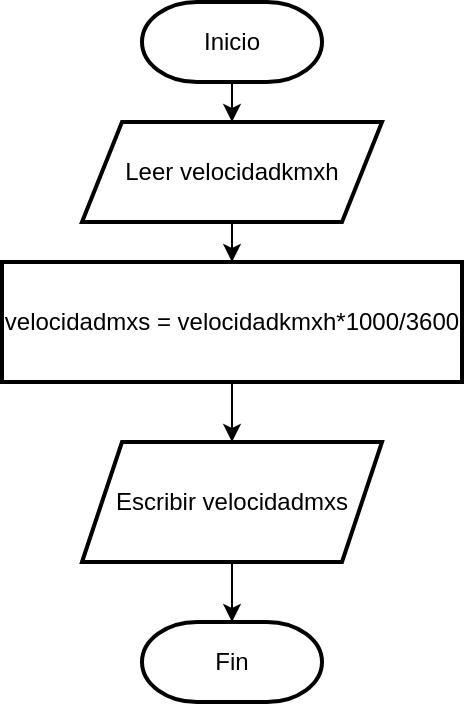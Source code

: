 <mxfile version="15.8.2" type="github" pages="5">
  <diagram id="2l2DRXjW6z1adrlbyeLH" name="Page-1">
    <mxGraphModel dx="1038" dy="579" grid="1" gridSize="10" guides="1" tooltips="1" connect="1" arrows="1" fold="1" page="1" pageScale="1" pageWidth="827" pageHeight="1169" math="0" shadow="0">
      <root>
        <mxCell id="0" />
        <mxCell id="1" parent="0" />
        <mxCell id="LzhUkaEx9x8shCr1l-lN-4" value="" style="edgeStyle=orthogonalEdgeStyle;rounded=0;orthogonalLoop=1;jettySize=auto;html=1;" edge="1" parent="1" source="LzhUkaEx9x8shCr1l-lN-2" target="LzhUkaEx9x8shCr1l-lN-3">
          <mxGeometry relative="1" as="geometry" />
        </mxCell>
        <mxCell id="LzhUkaEx9x8shCr1l-lN-2" value="Inicio" style="strokeWidth=2;html=1;shape=mxgraph.flowchart.terminator;whiteSpace=wrap;" vertex="1" parent="1">
          <mxGeometry x="350" y="20" width="90" height="40" as="geometry" />
        </mxCell>
        <mxCell id="LzhUkaEx9x8shCr1l-lN-6" value="" style="edgeStyle=orthogonalEdgeStyle;rounded=0;orthogonalLoop=1;jettySize=auto;html=1;" edge="1" parent="1" source="LzhUkaEx9x8shCr1l-lN-3" target="LzhUkaEx9x8shCr1l-lN-5">
          <mxGeometry relative="1" as="geometry" />
        </mxCell>
        <mxCell id="LzhUkaEx9x8shCr1l-lN-3" value="Leer velocidadkmxh" style="shape=parallelogram;perimeter=parallelogramPerimeter;whiteSpace=wrap;html=1;fixedSize=1;strokeWidth=2;" vertex="1" parent="1">
          <mxGeometry x="320" y="80" width="150" height="50" as="geometry" />
        </mxCell>
        <mxCell id="LzhUkaEx9x8shCr1l-lN-8" value="" style="edgeStyle=orthogonalEdgeStyle;rounded=0;orthogonalLoop=1;jettySize=auto;html=1;" edge="1" parent="1" source="LzhUkaEx9x8shCr1l-lN-5" target="LzhUkaEx9x8shCr1l-lN-7">
          <mxGeometry relative="1" as="geometry" />
        </mxCell>
        <mxCell id="LzhUkaEx9x8shCr1l-lN-5" value="velocidadmxs = velocidadkmxh*1000/3600" style="whiteSpace=wrap;html=1;strokeWidth=2;" vertex="1" parent="1">
          <mxGeometry x="280" y="150" width="230" height="60" as="geometry" />
        </mxCell>
        <mxCell id="LzhUkaEx9x8shCr1l-lN-10" value="" style="edgeStyle=orthogonalEdgeStyle;rounded=0;orthogonalLoop=1;jettySize=auto;html=1;" edge="1" parent="1" source="LzhUkaEx9x8shCr1l-lN-7" target="LzhUkaEx9x8shCr1l-lN-9">
          <mxGeometry relative="1" as="geometry" />
        </mxCell>
        <mxCell id="LzhUkaEx9x8shCr1l-lN-7" value="Escribir velocidadmxs" style="shape=parallelogram;perimeter=parallelogramPerimeter;whiteSpace=wrap;html=1;fixedSize=1;strokeWidth=2;" vertex="1" parent="1">
          <mxGeometry x="320" y="240" width="150" height="60" as="geometry" />
        </mxCell>
        <mxCell id="LzhUkaEx9x8shCr1l-lN-9" value="Fin" style="strokeWidth=2;html=1;shape=mxgraph.flowchart.terminator;whiteSpace=wrap;" vertex="1" parent="1">
          <mxGeometry x="350" y="330" width="90" height="40" as="geometry" />
        </mxCell>
      </root>
    </mxGraphModel>
  </diagram>
  <diagram id="A0d97h-6OkFQhQmr58Yc" name="Page-2">
    <mxGraphModel dx="1038" dy="579" grid="1" gridSize="10" guides="1" tooltips="1" connect="1" arrows="1" fold="1" page="1" pageScale="1" pageWidth="827" pageHeight="1169" math="0" shadow="0">
      <root>
        <mxCell id="oYYXDGtJaVtimRh6ckqY-0" />
        <mxCell id="oYYXDGtJaVtimRh6ckqY-1" parent="oYYXDGtJaVtimRh6ckqY-0" />
        <mxCell id="V16TeuZDc3ysSvWhT_rx-0" value="" style="edgeStyle=orthogonalEdgeStyle;rounded=0;orthogonalLoop=1;jettySize=auto;html=1;" edge="1" parent="oYYXDGtJaVtimRh6ckqY-1" source="V16TeuZDc3ysSvWhT_rx-1" target="V16TeuZDc3ysSvWhT_rx-3">
          <mxGeometry relative="1" as="geometry" />
        </mxCell>
        <mxCell id="V16TeuZDc3ysSvWhT_rx-1" value="Inicio" style="strokeWidth=2;html=1;shape=mxgraph.flowchart.terminator;whiteSpace=wrap;" vertex="1" parent="oYYXDGtJaVtimRh6ckqY-1">
          <mxGeometry x="350" y="20" width="90" height="40" as="geometry" />
        </mxCell>
        <mxCell id="V16TeuZDc3ysSvWhT_rx-2" value="" style="edgeStyle=orthogonalEdgeStyle;rounded=0;orthogonalLoop=1;jettySize=auto;html=1;" edge="1" parent="oYYXDGtJaVtimRh6ckqY-1" source="V16TeuZDc3ysSvWhT_rx-3">
          <mxGeometry relative="1" as="geometry">
            <mxPoint x="395" y="150" as="targetPoint" />
          </mxGeometry>
        </mxCell>
        <mxCell id="V16TeuZDc3ysSvWhT_rx-3" value="Leer preciotraje" style="shape=parallelogram;perimeter=parallelogramPerimeter;whiteSpace=wrap;html=1;fixedSize=1;strokeWidth=2;" vertex="1" parent="oYYXDGtJaVtimRh6ckqY-1">
          <mxGeometry x="335" y="80" width="120" height="50" as="geometry" />
        </mxCell>
        <mxCell id="V16TeuZDc3ysSvWhT_rx-8" value="Fin" style="strokeWidth=2;html=1;shape=mxgraph.flowchart.terminator;whiteSpace=wrap;" vertex="1" parent="oYYXDGtJaVtimRh6ckqY-1">
          <mxGeometry x="350" y="500" width="90" height="40" as="geometry" />
        </mxCell>
        <mxCell id="V16TeuZDc3ysSvWhT_rx-10" style="edgeStyle=orthogonalEdgeStyle;rounded=0;orthogonalLoop=1;jettySize=auto;html=1;entryX=0.5;entryY=0;entryDx=0;entryDy=0;" edge="1" parent="oYYXDGtJaVtimRh6ckqY-1" source="V16TeuZDc3ysSvWhT_rx-9" target="V16TeuZDc3ysSvWhT_rx-15">
          <mxGeometry relative="1" as="geometry">
            <mxPoint x="680" y="120" as="targetPoint" />
          </mxGeometry>
        </mxCell>
        <mxCell id="Z9FrGyjEuQckJ5TwMc_W-4" style="edgeStyle=orthogonalEdgeStyle;rounded=0;orthogonalLoop=1;jettySize=auto;html=1;entryX=0.5;entryY=0;entryDx=0;entryDy=0;" edge="1" parent="oYYXDGtJaVtimRh6ckqY-1" source="V16TeuZDc3ysSvWhT_rx-9" target="Z9FrGyjEuQckJ5TwMc_W-2">
          <mxGeometry relative="1" as="geometry">
            <mxPoint x="180" y="190" as="targetPoint" />
          </mxGeometry>
        </mxCell>
        <mxCell id="V16TeuZDc3ysSvWhT_rx-9" value="preciotraje &amp;gt; 400" style="strokeWidth=2;html=1;shape=mxgraph.flowchart.decision;whiteSpace=wrap;" vertex="1" parent="oYYXDGtJaVtimRh6ckqY-1">
          <mxGeometry x="295" y="150" width="200" height="80" as="geometry" />
        </mxCell>
        <mxCell id="V16TeuZDc3ysSvWhT_rx-11" value="Verdadero" style="text;html=1;strokeColor=none;fillColor=none;align=center;verticalAlign=middle;whiteSpace=wrap;rounded=0;" vertex="1" parent="oYYXDGtJaVtimRh6ckqY-1">
          <mxGeometry x="550" y="169" width="60" height="30" as="geometry" />
        </mxCell>
        <mxCell id="V16TeuZDc3ysSvWhT_rx-13" value="Falso" style="text;html=1;strokeColor=none;fillColor=none;align=center;verticalAlign=middle;whiteSpace=wrap;rounded=0;" vertex="1" parent="oYYXDGtJaVtimRh6ckqY-1">
          <mxGeometry x="172" y="168" width="60" height="30" as="geometry" />
        </mxCell>
        <mxCell id="V16TeuZDc3ysSvWhT_rx-17" value="" style="edgeStyle=orthogonalEdgeStyle;rounded=0;orthogonalLoop=1;jettySize=auto;html=1;" edge="1" parent="oYYXDGtJaVtimRh6ckqY-1" source="V16TeuZDc3ysSvWhT_rx-15" target="V16TeuZDc3ysSvWhT_rx-16">
          <mxGeometry relative="1" as="geometry" />
        </mxCell>
        <mxCell id="V16TeuZDc3ysSvWhT_rx-15" value="descuento=preciotraje*0.10" style="rounded=0;whiteSpace=wrap;html=1;" vertex="1" parent="oYYXDGtJaVtimRh6ckqY-1">
          <mxGeometry x="580" y="220" width="180" height="30" as="geometry" />
        </mxCell>
        <mxCell id="JonY9aPpWVf55O8WzKBe-4" style="edgeStyle=orthogonalEdgeStyle;rounded=0;orthogonalLoop=1;jettySize=auto;html=1;" edge="1" parent="oYYXDGtJaVtimRh6ckqY-1" source="V16TeuZDc3ysSvWhT_rx-16" target="JonY9aPpWVf55O8WzKBe-3">
          <mxGeometry relative="1" as="geometry" />
        </mxCell>
        <mxCell id="V16TeuZDc3ysSvWhT_rx-16" value="totalapagar=preciotraje-descuento" style="rounded=0;whiteSpace=wrap;html=1;" vertex="1" parent="oYYXDGtJaVtimRh6ckqY-1">
          <mxGeometry x="570" y="280" width="200" height="30" as="geometry" />
        </mxCell>
        <mxCell id="cRmN8E2hCPI63njFeAf7-0" style="edgeStyle=orthogonalEdgeStyle;rounded=0;orthogonalLoop=1;jettySize=auto;html=1;entryX=0.5;entryY=0;entryDx=0;entryDy=0;entryPerimeter=0;" edge="1" parent="oYYXDGtJaVtimRh6ckqY-1" source="V16TeuZDc3ysSvWhT_rx-18" target="V16TeuZDc3ysSvWhT_rx-8">
          <mxGeometry relative="1" as="geometry" />
        </mxCell>
        <mxCell id="V16TeuZDc3ysSvWhT_rx-18" value="Escribir totalapagar" style="shape=parallelogram;perimeter=parallelogramPerimeter;whiteSpace=wrap;html=1;fixedSize=1;strokeWidth=2;" vertex="1" parent="oYYXDGtJaVtimRh6ckqY-1">
          <mxGeometry x="325" y="420" width="140" height="50" as="geometry" />
        </mxCell>
        <mxCell id="Z9FrGyjEuQckJ5TwMc_W-1" value="" style="edgeStyle=orthogonalEdgeStyle;rounded=0;orthogonalLoop=1;jettySize=auto;html=1;" edge="1" parent="oYYXDGtJaVtimRh6ckqY-1" source="Z9FrGyjEuQckJ5TwMc_W-2" target="Z9FrGyjEuQckJ5TwMc_W-3">
          <mxGeometry relative="1" as="geometry" />
        </mxCell>
        <mxCell id="Z9FrGyjEuQckJ5TwMc_W-2" value="descuento=preciotraje*0.04" style="rounded=0;whiteSpace=wrap;html=1;" vertex="1" parent="oYYXDGtJaVtimRh6ckqY-1">
          <mxGeometry x="50" y="215.5" width="180" height="30" as="geometry" />
        </mxCell>
        <mxCell id="JonY9aPpWVf55O8WzKBe-1" style="edgeStyle=orthogonalEdgeStyle;rounded=0;orthogonalLoop=1;jettySize=auto;html=1;entryX=0.5;entryY=0;entryDx=0;entryDy=0;" edge="1" parent="oYYXDGtJaVtimRh6ckqY-1" source="Z9FrGyjEuQckJ5TwMc_W-3" target="JonY9aPpWVf55O8WzKBe-0">
          <mxGeometry relative="1" as="geometry" />
        </mxCell>
        <mxCell id="Z9FrGyjEuQckJ5TwMc_W-3" value="totalapagar=preciotraje-descuento" style="rounded=0;whiteSpace=wrap;html=1;" vertex="1" parent="oYYXDGtJaVtimRh6ckqY-1">
          <mxGeometry x="40" y="275.5" width="200" height="30" as="geometry" />
        </mxCell>
        <mxCell id="Z9FrGyjEuQckJ5TwMc_W-11" style="edgeStyle=orthogonalEdgeStyle;rounded=0;orthogonalLoop=1;jettySize=auto;html=1;entryX=0.5;entryY=0;entryDx=0;entryDy=0;" edge="1" parent="oYYXDGtJaVtimRh6ckqY-1" source="Z9FrGyjEuQckJ5TwMc_W-8" target="V16TeuZDc3ysSvWhT_rx-18">
          <mxGeometry relative="1" as="geometry" />
        </mxCell>
        <mxCell id="Z9FrGyjEuQckJ5TwMc_W-8" value="" style="ellipse;whiteSpace=wrap;html=1;aspect=fixed;" vertex="1" parent="oYYXDGtJaVtimRh6ckqY-1">
          <mxGeometry x="370" y="340" width="50" height="50" as="geometry" />
        </mxCell>
        <mxCell id="JonY9aPpWVf55O8WzKBe-2" style="edgeStyle=orthogonalEdgeStyle;rounded=0;orthogonalLoop=1;jettySize=auto;html=1;entryX=0;entryY=0.5;entryDx=0;entryDy=0;" edge="1" parent="oYYXDGtJaVtimRh6ckqY-1" source="JonY9aPpWVf55O8WzKBe-0" target="Z9FrGyjEuQckJ5TwMc_W-8">
          <mxGeometry relative="1" as="geometry" />
        </mxCell>
        <mxCell id="JonY9aPpWVf55O8WzKBe-0" value="Escribir &quot;Descuento 4%&quot;" style="shape=parallelogram;perimeter=parallelogramPerimeter;whiteSpace=wrap;html=1;fixedSize=1;strokeWidth=2;" vertex="1" parent="oYYXDGtJaVtimRh6ckqY-1">
          <mxGeometry x="50" y="340" width="180" height="50" as="geometry" />
        </mxCell>
        <mxCell id="JonY9aPpWVf55O8WzKBe-5" style="edgeStyle=orthogonalEdgeStyle;rounded=0;orthogonalLoop=1;jettySize=auto;html=1;entryX=1;entryY=0.5;entryDx=0;entryDy=0;" edge="1" parent="oYYXDGtJaVtimRh6ckqY-1" source="JonY9aPpWVf55O8WzKBe-3" target="Z9FrGyjEuQckJ5TwMc_W-8">
          <mxGeometry relative="1" as="geometry" />
        </mxCell>
        <mxCell id="JonY9aPpWVf55O8WzKBe-3" value="Escribir &quot;Descuento 10%&quot;" style="shape=parallelogram;perimeter=parallelogramPerimeter;whiteSpace=wrap;html=1;fixedSize=1;strokeWidth=2;" vertex="1" parent="oYYXDGtJaVtimRh6ckqY-1">
          <mxGeometry x="580" y="340" width="180" height="50" as="geometry" />
        </mxCell>
      </root>
    </mxGraphModel>
  </diagram>
  <diagram id="yL5gDAtUFv61h7dA0tZt" name="Page-3">
    <mxGraphModel dx="1038" dy="579" grid="1" gridSize="10" guides="1" tooltips="1" connect="1" arrows="1" fold="1" page="1" pageScale="1" pageWidth="827" pageHeight="1169" math="0" shadow="0">
      <root>
        <mxCell id="1rTXIU9BOq4l5JPXkXNG-0" />
        <mxCell id="1rTXIU9BOq4l5JPXkXNG-1" parent="1rTXIU9BOq4l5JPXkXNG-0" />
        <mxCell id="UyXR-IP-L9LmReY1_ctN-0" value="" style="edgeStyle=orthogonalEdgeStyle;rounded=0;orthogonalLoop=1;jettySize=auto;html=1;" edge="1" parent="1rTXIU9BOq4l5JPXkXNG-1" source="UyXR-IP-L9LmReY1_ctN-1" target="UyXR-IP-L9LmReY1_ctN-3">
          <mxGeometry relative="1" as="geometry" />
        </mxCell>
        <mxCell id="UyXR-IP-L9LmReY1_ctN-1" value="Inicio" style="strokeWidth=2;html=1;shape=mxgraph.flowchart.terminator;whiteSpace=wrap;" vertex="1" parent="1rTXIU9BOq4l5JPXkXNG-1">
          <mxGeometry x="350" y="20" width="90" height="40" as="geometry" />
        </mxCell>
        <mxCell id="UyXR-IP-L9LmReY1_ctN-2" value="" style="edgeStyle=orthogonalEdgeStyle;rounded=0;orthogonalLoop=1;jettySize=auto;html=1;" edge="1" parent="1rTXIU9BOq4l5JPXkXNG-1" source="UyXR-IP-L9LmReY1_ctN-3" target="UyXR-IP-L9LmReY1_ctN-5">
          <mxGeometry relative="1" as="geometry">
            <mxPoint x="395" y="130" as="targetPoint" />
          </mxGeometry>
        </mxCell>
        <mxCell id="UyXR-IP-L9LmReY1_ctN-3" value="Leer numerodepersonas" style="shape=parallelogram;perimeter=parallelogramPerimeter;whiteSpace=wrap;html=1;fixedSize=1;strokeWidth=2;" vertex="1" parent="1rTXIU9BOq4l5JPXkXNG-1">
          <mxGeometry x="300" y="80" width="190" height="30" as="geometry" />
        </mxCell>
        <mxCell id="UyXR-IP-L9LmReY1_ctN-17" style="edgeStyle=orthogonalEdgeStyle;rounded=0;orthogonalLoop=1;jettySize=auto;html=1;" edge="1" parent="1rTXIU9BOq4l5JPXkXNG-1" source="UyXR-IP-L9LmReY1_ctN-4">
          <mxGeometry relative="1" as="geometry">
            <mxPoint x="395" y="180" as="targetPoint" />
            <Array as="points">
              <mxPoint x="660" y="400" />
              <mxPoint x="660" y="180" />
            </Array>
          </mxGeometry>
        </mxCell>
        <mxCell id="kKcdQ9PUWHSbLdnjvfvd-3" style="edgeStyle=orthogonalEdgeStyle;rounded=0;orthogonalLoop=1;jettySize=auto;html=1;" edge="1" parent="1rTXIU9BOq4l5JPXkXNG-1" source="UyXR-IP-L9LmReY1_ctN-4" target="kKcdQ9PUWHSbLdnjvfvd-2">
          <mxGeometry relative="1" as="geometry">
            <mxPoint x="640" y="410" as="targetPoint" />
            <Array as="points">
              <mxPoint x="140" y="400" />
            </Array>
          </mxGeometry>
        </mxCell>
        <mxCell id="UyXR-IP-L9LmReY1_ctN-4" value="contador &amp;lt;= numerodepersonas" style="strokeWidth=2;html=1;shape=mxgraph.flowchart.decision;whiteSpace=wrap;" vertex="1" parent="1rTXIU9BOq4l5JPXkXNG-1">
          <mxGeometry x="290" y="360" width="210" height="80" as="geometry" />
        </mxCell>
        <mxCell id="UyXR-IP-L9LmReY1_ctN-14" style="edgeStyle=orthogonalEdgeStyle;rounded=0;orthogonalLoop=1;jettySize=auto;html=1;entryX=0.5;entryY=0;entryDx=0;entryDy=0;" edge="1" parent="1rTXIU9BOq4l5JPXkXNG-1" source="UyXR-IP-L9LmReY1_ctN-5" target="UyXR-IP-L9LmReY1_ctN-11">
          <mxGeometry relative="1" as="geometry" />
        </mxCell>
        <mxCell id="UyXR-IP-L9LmReY1_ctN-5" value="contador = 0&lt;br&gt;sumadeedades=0" style="rounded=0;whiteSpace=wrap;html=1;" vertex="1" parent="1rTXIU9BOq4l5JPXkXNG-1">
          <mxGeometry x="335" y="130" width="120" height="40" as="geometry" />
        </mxCell>
        <mxCell id="UyXR-IP-L9LmReY1_ctN-15" style="edgeStyle=orthogonalEdgeStyle;rounded=0;orthogonalLoop=1;jettySize=auto;html=1;entryX=0.5;entryY=0;entryDx=0;entryDy=0;" edge="1" parent="1rTXIU9BOq4l5JPXkXNG-1" source="UyXR-IP-L9LmReY1_ctN-11" target="UyXR-IP-L9LmReY1_ctN-12">
          <mxGeometry relative="1" as="geometry" />
        </mxCell>
        <mxCell id="UyXR-IP-L9LmReY1_ctN-11" value="Leer edad" style="shape=parallelogram;perimeter=parallelogramPerimeter;whiteSpace=wrap;html=1;fixedSize=1;strokeWidth=2;" vertex="1" parent="1rTXIU9BOq4l5JPXkXNG-1">
          <mxGeometry x="300" y="200" width="190" height="30" as="geometry" />
        </mxCell>
        <mxCell id="E8uWIyJsDrHNFPm0T8ew-1" style="edgeStyle=orthogonalEdgeStyle;rounded=0;orthogonalLoop=1;jettySize=auto;html=1;" edge="1" parent="1rTXIU9BOq4l5JPXkXNG-1" source="UyXR-IP-L9LmReY1_ctN-12" target="E8uWIyJsDrHNFPm0T8ew-0">
          <mxGeometry relative="1" as="geometry" />
        </mxCell>
        <mxCell id="UyXR-IP-L9LmReY1_ctN-12" value="sumadeedades=sumadeedades+edad" style="rounded=0;whiteSpace=wrap;html=1;" vertex="1" parent="1rTXIU9BOq4l5JPXkXNG-1">
          <mxGeometry x="290" y="260" width="210" height="30" as="geometry" />
        </mxCell>
        <mxCell id="kKcdQ9PUWHSbLdnjvfvd-0" value="Verdadero" style="text;html=1;strokeColor=none;fillColor=none;align=center;verticalAlign=middle;whiteSpace=wrap;rounded=0;" vertex="1" parent="1rTXIU9BOq4l5JPXkXNG-1">
          <mxGeometry x="540" y="360" width="60" height="30" as="geometry" />
        </mxCell>
        <mxCell id="-YUZh_tPZHO6iP8IkyJe-3" style="edgeStyle=orthogonalEdgeStyle;rounded=0;orthogonalLoop=1;jettySize=auto;html=1;entryX=0;entryY=0.5;entryDx=0;entryDy=0;" edge="1" parent="1rTXIU9BOq4l5JPXkXNG-1" source="kKcdQ9PUWHSbLdnjvfvd-2" target="-YUZh_tPZHO6iP8IkyJe-2">
          <mxGeometry relative="1" as="geometry">
            <mxPoint x="550" y="530" as="targetPoint" />
            <Array as="points">
              <mxPoint x="140" y="515" />
            </Array>
          </mxGeometry>
        </mxCell>
        <mxCell id="kKcdQ9PUWHSbLdnjvfvd-2" value="promedioedades = sumaedades/numerodepersonas" style="rounded=0;whiteSpace=wrap;html=1;" vertex="1" parent="1rTXIU9BOq4l5JPXkXNG-1">
          <mxGeometry x="35" y="430" width="300" height="40" as="geometry" />
        </mxCell>
        <mxCell id="-YUZh_tPZHO6iP8IkyJe-0" value="Falso" style="text;html=1;strokeColor=none;fillColor=none;align=center;verticalAlign=middle;whiteSpace=wrap;rounded=0;" vertex="1" parent="1rTXIU9BOq4l5JPXkXNG-1">
          <mxGeometry x="180" y="360" width="60" height="30" as="geometry" />
        </mxCell>
        <mxCell id="-YUZh_tPZHO6iP8IkyJe-2" value="Escribir promedioedades" style="shape=parallelogram;perimeter=parallelogramPerimeter;whiteSpace=wrap;html=1;fixedSize=1;strokeWidth=2;" vertex="1" parent="1rTXIU9BOq4l5JPXkXNG-1">
          <mxGeometry x="300" y="500" width="190" height="30" as="geometry" />
        </mxCell>
        <mxCell id="Rh0g7e5USAVI5JBOCAH5-0" value="Fin" style="strokeWidth=2;html=1;shape=mxgraph.flowchart.terminator;whiteSpace=wrap;" vertex="1" parent="1rTXIU9BOq4l5JPXkXNG-1">
          <mxGeometry x="350" y="560" width="90" height="40" as="geometry" />
        </mxCell>
        <mxCell id="Rh0g7e5USAVI5JBOCAH5-1" style="edgeStyle=orthogonalEdgeStyle;rounded=0;orthogonalLoop=1;jettySize=auto;html=1;entryX=0.5;entryY=0;entryDx=0;entryDy=0;entryPerimeter=0;" edge="1" parent="1rTXIU9BOq4l5JPXkXNG-1" target="Rh0g7e5USAVI5JBOCAH5-0">
          <mxGeometry relative="1" as="geometry">
            <mxPoint x="395" y="530" as="sourcePoint" />
          </mxGeometry>
        </mxCell>
        <mxCell id="E8uWIyJsDrHNFPm0T8ew-2" style="edgeStyle=orthogonalEdgeStyle;rounded=0;orthogonalLoop=1;jettySize=auto;html=1;entryX=0.5;entryY=0;entryDx=0;entryDy=0;entryPerimeter=0;" edge="1" parent="1rTXIU9BOq4l5JPXkXNG-1" source="E8uWIyJsDrHNFPm0T8ew-0" target="UyXR-IP-L9LmReY1_ctN-4">
          <mxGeometry relative="1" as="geometry" />
        </mxCell>
        <mxCell id="E8uWIyJsDrHNFPm0T8ew-0" value="contador = contador +1&amp;nbsp;" style="rounded=0;whiteSpace=wrap;html=1;" vertex="1" parent="1rTXIU9BOq4l5JPXkXNG-1">
          <mxGeometry x="290" y="310" width="210" height="30" as="geometry" />
        </mxCell>
      </root>
    </mxGraphModel>
  </diagram>
  <diagram id="0mEXbbkMLME6ImAYLyLE" name="Page-4">
    <mxGraphModel dx="1038" dy="579" grid="1" gridSize="10" guides="1" tooltips="1" connect="1" arrows="1" fold="1" page="1" pageScale="1" pageWidth="827" pageHeight="1169" math="0" shadow="0">
      <root>
        <mxCell id="VOdSqu_AM07DGYbA2t0L-0" />
        <mxCell id="VOdSqu_AM07DGYbA2t0L-1" parent="VOdSqu_AM07DGYbA2t0L-0" />
        <mxCell id="4sTLcvSMsjVzrTHl4T0K-0" value="" style="edgeStyle=orthogonalEdgeStyle;rounded=0;orthogonalLoop=1;jettySize=auto;html=1;" edge="1" parent="VOdSqu_AM07DGYbA2t0L-1" source="4sTLcvSMsjVzrTHl4T0K-1" target="4sTLcvSMsjVzrTHl4T0K-4">
          <mxGeometry relative="1" as="geometry">
            <mxPoint x="395" y="80" as="targetPoint" />
          </mxGeometry>
        </mxCell>
        <mxCell id="4sTLcvSMsjVzrTHl4T0K-1" value="Inicio" style="strokeWidth=2;html=1;shape=mxgraph.flowchart.terminator;whiteSpace=wrap;" vertex="1" parent="VOdSqu_AM07DGYbA2t0L-1">
          <mxGeometry x="350" y="20" width="90" height="40" as="geometry" />
        </mxCell>
        <mxCell id="4BpSDv4g6rwXN97ogibd-1" style="edgeStyle=orthogonalEdgeStyle;rounded=0;orthogonalLoop=1;jettySize=auto;html=1;" edge="1" parent="VOdSqu_AM07DGYbA2t0L-1" source="4sTLcvSMsjVzrTHl4T0K-4" target="4BpSDv4g6rwXN97ogibd-0">
          <mxGeometry relative="1" as="geometry" />
        </mxCell>
        <mxCell id="4sTLcvSMsjVzrTHl4T0K-4" value="nummenorigualdecien = 0" style="rounded=0;whiteSpace=wrap;html=1;" vertex="1" parent="VOdSqu_AM07DGYbA2t0L-1">
          <mxGeometry x="320" y="90" width="150" height="40" as="geometry" />
        </mxCell>
        <mxCell id="4BpSDv4g6rwXN97ogibd-3" style="edgeStyle=orthogonalEdgeStyle;rounded=0;orthogonalLoop=1;jettySize=auto;html=1;" edge="1" parent="VOdSqu_AM07DGYbA2t0L-1" source="4BpSDv4g6rwXN97ogibd-0" target="4BpSDv4g6rwXN97ogibd-2">
          <mxGeometry relative="1" as="geometry">
            <Array as="points">
              <mxPoint x="395" y="200" />
              <mxPoint x="395" y="200" />
            </Array>
          </mxGeometry>
        </mxCell>
        <mxCell id="4BpSDv4g6rwXN97ogibd-0" value="Leer numero" style="shape=parallelogram;perimeter=parallelogramPerimeter;whiteSpace=wrap;html=1;fixedSize=1;strokeWidth=2;" vertex="1" parent="VOdSqu_AM07DGYbA2t0L-1">
          <mxGeometry x="315" y="160" width="160" height="30" as="geometry" />
        </mxCell>
        <mxCell id="Ki9y6lt1B7oKdhCCj6Nb-1" style="edgeStyle=orthogonalEdgeStyle;rounded=0;orthogonalLoop=1;jettySize=auto;html=1;entryX=0.5;entryY=0;entryDx=0;entryDy=0;entryPerimeter=0;" edge="1" parent="VOdSqu_AM07DGYbA2t0L-1" source="4BpSDv4g6rwXN97ogibd-2" target="Ki9y6lt1B7oKdhCCj6Nb-0">
          <mxGeometry relative="1" as="geometry" />
        </mxCell>
        <mxCell id="N5hEI5-3yJB7baEdjXrQ-6" style="edgeStyle=orthogonalEdgeStyle;rounded=0;orthogonalLoop=1;jettySize=auto;html=1;entryX=0.406;entryY=-0.06;entryDx=0;entryDy=0;entryPerimeter=0;" edge="1" parent="VOdSqu_AM07DGYbA2t0L-1" source="4BpSDv4g6rwXN97ogibd-2" target="N5hEI5-3yJB7baEdjXrQ-5">
          <mxGeometry relative="1" as="geometry" />
        </mxCell>
        <mxCell id="4BpSDv4g6rwXN97ogibd-2" value="numero != 0" style="strokeWidth=2;html=1;shape=mxgraph.flowchart.decision;whiteSpace=wrap;" vertex="1" parent="VOdSqu_AM07DGYbA2t0L-1">
          <mxGeometry x="320" y="220" width="150" height="50" as="geometry" />
        </mxCell>
        <mxCell id="Ki9y6lt1B7oKdhCCj6Nb-3" style="edgeStyle=orthogonalEdgeStyle;rounded=0;orthogonalLoop=1;jettySize=auto;html=1;exitX=1;exitY=0.5;exitDx=0;exitDy=0;exitPerimeter=0;" edge="1" parent="VOdSqu_AM07DGYbA2t0L-1" source="Ki9y6lt1B7oKdhCCj6Nb-0" target="Ki9y6lt1B7oKdhCCj6Nb-2">
          <mxGeometry relative="1" as="geometry" />
        </mxCell>
        <mxCell id="N5hEI5-3yJB7baEdjXrQ-1" style="edgeStyle=orthogonalEdgeStyle;rounded=0;orthogonalLoop=1;jettySize=auto;html=1;entryX=0;entryY=0.5;entryDx=0;entryDy=0;entryPerimeter=0;" edge="1" parent="VOdSqu_AM07DGYbA2t0L-1" source="Ki9y6lt1B7oKdhCCj6Nb-0" target="N5hEI5-3yJB7baEdjXrQ-0">
          <mxGeometry relative="1" as="geometry">
            <mxPoint x="470" y="460" as="targetPoint" />
            <Array as="points">
              <mxPoint x="450" y="310" />
              <mxPoint x="450" y="450" />
            </Array>
          </mxGeometry>
        </mxCell>
        <mxCell id="Ki9y6lt1B7oKdhCCj6Nb-0" value="numero &amp;lt;= 100" style="strokeWidth=2;html=1;shape=mxgraph.flowchart.decision;whiteSpace=wrap;" vertex="1" parent="VOdSqu_AM07DGYbA2t0L-1">
          <mxGeometry x="520" y="280" width="140" height="60" as="geometry" />
        </mxCell>
        <mxCell id="N5hEI5-3yJB7baEdjXrQ-2" style="edgeStyle=orthogonalEdgeStyle;rounded=0;orthogonalLoop=1;jettySize=auto;html=1;entryX=1;entryY=0.5;entryDx=0;entryDy=0;entryPerimeter=0;" edge="1" parent="VOdSqu_AM07DGYbA2t0L-1" source="Ki9y6lt1B7oKdhCCj6Nb-2" target="N5hEI5-3yJB7baEdjXrQ-0">
          <mxGeometry relative="1" as="geometry">
            <mxPoint x="805" y="460" as="targetPoint" />
            <Array as="points">
              <mxPoint x="755" y="450" />
            </Array>
          </mxGeometry>
        </mxCell>
        <mxCell id="Ki9y6lt1B7oKdhCCj6Nb-2" value="nummenorigualdecien = nummenorigualdecien + 1" style="rounded=0;whiteSpace=wrap;html=1;" vertex="1" parent="VOdSqu_AM07DGYbA2t0L-1">
          <mxGeometry x="620" y="360" width="270" height="40" as="geometry" />
        </mxCell>
        <mxCell id="j0uVjFO__aR_9YemDfUG-0" value="Verdadero" style="text;html=1;strokeColor=none;fillColor=none;align=center;verticalAlign=middle;whiteSpace=wrap;rounded=0;" vertex="1" parent="VOdSqu_AM07DGYbA2t0L-1">
          <mxGeometry x="490" y="220" width="60" height="30" as="geometry" />
        </mxCell>
        <mxCell id="j0uVjFO__aR_9YemDfUG-1" value="Falso" style="text;html=1;strokeColor=none;fillColor=none;align=center;verticalAlign=middle;whiteSpace=wrap;rounded=0;" vertex="1" parent="VOdSqu_AM07DGYbA2t0L-1">
          <mxGeometry x="190" y="220" width="60" height="30" as="geometry" />
        </mxCell>
        <mxCell id="j0uVjFO__aR_9YemDfUG-2" value="Verdadero" style="text;html=1;strokeColor=none;fillColor=none;align=center;verticalAlign=middle;whiteSpace=wrap;rounded=0;" vertex="1" parent="VOdSqu_AM07DGYbA2t0L-1">
          <mxGeometry x="703" y="285" width="60" height="30" as="geometry" />
        </mxCell>
        <mxCell id="HvNOclIXZQG4BAU698b6-3" style="edgeStyle=orthogonalEdgeStyle;rounded=0;orthogonalLoop=1;jettySize=auto;html=1;entryX=0;entryY=0.5;entryDx=0;entryDy=0;" edge="1" parent="VOdSqu_AM07DGYbA2t0L-1" source="N5hEI5-3yJB7baEdjXrQ-0" target="HvNOclIXZQG4BAU698b6-2">
          <mxGeometry relative="1" as="geometry">
            <mxPoint x="590" y="510" as="targetPoint" />
            <Array as="points">
              <mxPoint x="590" y="505" />
            </Array>
          </mxGeometry>
        </mxCell>
        <mxCell id="N5hEI5-3yJB7baEdjXrQ-0" value="" style="strokeWidth=2;html=1;shape=mxgraph.flowchart.start_2;whiteSpace=wrap;" vertex="1" parent="VOdSqu_AM07DGYbA2t0L-1">
          <mxGeometry x="570" y="430" width="40" height="40" as="geometry" />
        </mxCell>
        <mxCell id="N5hEI5-3yJB7baEdjXrQ-4" value="Falso" style="text;html=1;strokeColor=none;fillColor=none;align=center;verticalAlign=middle;whiteSpace=wrap;rounded=0;" vertex="1" parent="VOdSqu_AM07DGYbA2t0L-1">
          <mxGeometry x="455" y="287" width="60" height="30" as="geometry" />
        </mxCell>
        <mxCell id="N5hEI5-3yJB7baEdjXrQ-8" style="edgeStyle=orthogonalEdgeStyle;rounded=0;orthogonalLoop=1;jettySize=auto;html=1;entryX=0.5;entryY=0;entryDx=0;entryDy=0;entryPerimeter=0;" edge="1" parent="VOdSqu_AM07DGYbA2t0L-1" source="N5hEI5-3yJB7baEdjXrQ-5" target="N5hEI5-3yJB7baEdjXrQ-7">
          <mxGeometry relative="1" as="geometry" />
        </mxCell>
        <mxCell id="N5hEI5-3yJB7baEdjXrQ-5" value="Escribir nummenorigualdecien" style="shape=parallelogram;perimeter=parallelogramPerimeter;whiteSpace=wrap;html=1;fixedSize=1;strokeWidth=2;" vertex="1" parent="VOdSqu_AM07DGYbA2t0L-1">
          <mxGeometry x="80" y="420" width="200" height="30" as="geometry" />
        </mxCell>
        <mxCell id="N5hEI5-3yJB7baEdjXrQ-7" value="Fin" style="strokeWidth=2;html=1;shape=mxgraph.flowchart.terminator;whiteSpace=wrap;" vertex="1" parent="VOdSqu_AM07DGYbA2t0L-1">
          <mxGeometry x="350" y="500" width="90" height="40" as="geometry" />
        </mxCell>
        <mxCell id="HvNOclIXZQG4BAU698b6-4" style="edgeStyle=orthogonalEdgeStyle;rounded=0;orthogonalLoop=1;jettySize=auto;html=1;" edge="1" parent="VOdSqu_AM07DGYbA2t0L-1" source="HvNOclIXZQG4BAU698b6-2">
          <mxGeometry relative="1" as="geometry">
            <mxPoint x="400" y="200" as="targetPoint" />
            <Array as="points">
              <mxPoint x="910" y="505" />
              <mxPoint x="910" y="200" />
            </Array>
          </mxGeometry>
        </mxCell>
        <mxCell id="HvNOclIXZQG4BAU698b6-2" value="Leer numero" style="shape=parallelogram;perimeter=parallelogramPerimeter;whiteSpace=wrap;html=1;fixedSize=1;strokeWidth=2;" vertex="1" parent="VOdSqu_AM07DGYbA2t0L-1">
          <mxGeometry x="667" y="490" width="160" height="30" as="geometry" />
        </mxCell>
      </root>
    </mxGraphModel>
  </diagram>
  <diagram id="TeDz7AcT6dd6zTW3BFoH" name="Page-5">
    <mxGraphModel dx="1221" dy="681" grid="1" gridSize="10" guides="1" tooltips="1" connect="1" arrows="1" fold="1" page="1" pageScale="1" pageWidth="827" pageHeight="1169" math="0" shadow="0">
      <root>
        <mxCell id="0t7O9OOU9k0I-wlO-rk9-0" />
        <mxCell id="0t7O9OOU9k0I-wlO-rk9-1" parent="0t7O9OOU9k0I-wlO-rk9-0" />
        <mxCell id="iQ9vWv-YHaHDO6nMgJWD-0" value="" style="edgeStyle=orthogonalEdgeStyle;rounded=0;orthogonalLoop=1;jettySize=auto;html=1;" edge="1" parent="0t7O9OOU9k0I-wlO-rk9-1" source="iQ9vWv-YHaHDO6nMgJWD-1" target="jStSvf5USrwtE67bEyJB-0">
          <mxGeometry relative="1" as="geometry">
            <mxPoint x="395" y="90" as="targetPoint" />
          </mxGeometry>
        </mxCell>
        <mxCell id="iQ9vWv-YHaHDO6nMgJWD-1" value="Inicio" style="strokeWidth=2;html=1;shape=mxgraph.flowchart.terminator;whiteSpace=wrap;" vertex="1" parent="0t7O9OOU9k0I-wlO-rk9-1">
          <mxGeometry x="350" y="20" width="90" height="40" as="geometry" />
        </mxCell>
        <mxCell id="j5HBRpX04wAoNibsns73-4" style="edgeStyle=orthogonalEdgeStyle;rounded=0;orthogonalLoop=1;jettySize=auto;html=1;" edge="1" parent="0t7O9OOU9k0I-wlO-rk9-1" source="jStSvf5USrwtE67bEyJB-0" target="j5HBRpX04wAoNibsns73-3">
          <mxGeometry relative="1" as="geometry" />
        </mxCell>
        <mxCell id="jStSvf5USrwtE67bEyJB-0" value="Leer cantidaddenumeros" style="shape=parallelogram;perimeter=parallelogramPerimeter;whiteSpace=wrap;html=1;fixedSize=1;strokeWidth=2;" vertex="1" parent="0t7O9OOU9k0I-wlO-rk9-1">
          <mxGeometry x="300" y="80" width="190" height="30" as="geometry" />
        </mxCell>
        <mxCell id="jStSvf5USrwtE67bEyJB-4" style="edgeStyle=orthogonalEdgeStyle;rounded=0;orthogonalLoop=1;jettySize=auto;html=1;entryX=0.5;entryY=0;entryDx=0;entryDy=0;" edge="1" parent="0t7O9OOU9k0I-wlO-rk9-1" source="jStSvf5USrwtE67bEyJB-1" target="jStSvf5USrwtE67bEyJB-3">
          <mxGeometry relative="1" as="geometry" />
        </mxCell>
        <mxCell id="iwv_mCvXTB5SK4O_yBYj-6" style="edgeStyle=orthogonalEdgeStyle;rounded=0;orthogonalLoop=1;jettySize=auto;html=1;" edge="1" parent="0t7O9OOU9k0I-wlO-rk9-1" source="jStSvf5USrwtE67bEyJB-1">
          <mxGeometry relative="1" as="geometry">
            <mxPoint x="350" y="580" as="targetPoint" />
            <Array as="points">
              <mxPoint x="160" y="220" />
              <mxPoint x="160" y="540" />
              <mxPoint x="350" y="540" />
            </Array>
          </mxGeometry>
        </mxCell>
        <mxCell id="jStSvf5USrwtE67bEyJB-1" value="Desde i = 0&lt;br&gt;hasta i&amp;lt;=cantidaddenumeros&lt;br&gt;incremento 1" style="shape=hexagon;perimeter=hexagonPerimeter2;whiteSpace=wrap;html=1;fixedSize=1;" vertex="1" parent="0t7O9OOU9k0I-wlO-rk9-1">
          <mxGeometry x="310" y="190" width="170" height="60" as="geometry" />
        </mxCell>
        <mxCell id="j5HBRpX04wAoNibsns73-1" style="edgeStyle=orthogonalEdgeStyle;rounded=0;orthogonalLoop=1;jettySize=auto;html=1;" edge="1" parent="0t7O9OOU9k0I-wlO-rk9-1" source="jStSvf5USrwtE67bEyJB-3" target="j5HBRpX04wAoNibsns73-0">
          <mxGeometry relative="1" as="geometry" />
        </mxCell>
        <mxCell id="jStSvf5USrwtE67bEyJB-3" value="Leer numero" style="shape=parallelogram;perimeter=parallelogramPerimeter;whiteSpace=wrap;html=1;fixedSize=1;strokeWidth=2;" vertex="1" parent="0t7O9OOU9k0I-wlO-rk9-1">
          <mxGeometry x="300" y="270" width="190" height="30" as="geometry" />
        </mxCell>
        <mxCell id="S0xD60CqFh7FNbZ_v1Aw-1" style="edgeStyle=orthogonalEdgeStyle;rounded=0;orthogonalLoop=1;jettySize=auto;html=1;entryX=0.5;entryY=0;entryDx=0;entryDy=0;" edge="1" parent="0t7O9OOU9k0I-wlO-rk9-1" source="jStSvf5USrwtE67bEyJB-5" target="j5HBRpX04wAoNibsns73-6">
          <mxGeometry relative="1" as="geometry" />
        </mxCell>
        <mxCell id="S0xD60CqFh7FNbZ_v1Aw-2" style="edgeStyle=orthogonalEdgeStyle;rounded=0;orthogonalLoop=1;jettySize=auto;html=1;entryX=0.449;entryY=0.02;entryDx=0;entryDy=0;entryPerimeter=0;" edge="1" parent="0t7O9OOU9k0I-wlO-rk9-1" source="jStSvf5USrwtE67bEyJB-5" target="S0xD60CqFh7FNbZ_v1Aw-0">
          <mxGeometry relative="1" as="geometry" />
        </mxCell>
        <mxCell id="jStSvf5USrwtE67bEyJB-5" value="residuo = 0" style="rhombus;whiteSpace=wrap;html=1;" vertex="1" parent="0t7O9OOU9k0I-wlO-rk9-1">
          <mxGeometry x="340" y="370" width="110" height="50" as="geometry" />
        </mxCell>
        <mxCell id="j5HBRpX04wAoNibsns73-2" style="edgeStyle=orthogonalEdgeStyle;rounded=0;orthogonalLoop=1;jettySize=auto;html=1;entryX=0.5;entryY=0;entryDx=0;entryDy=0;" edge="1" parent="0t7O9OOU9k0I-wlO-rk9-1" source="j5HBRpX04wAoNibsns73-0" target="jStSvf5USrwtE67bEyJB-5">
          <mxGeometry relative="1" as="geometry" />
        </mxCell>
        <mxCell id="j5HBRpX04wAoNibsns73-0" value="residuo = numero%2" style="rounded=0;whiteSpace=wrap;html=1;" vertex="1" parent="0t7O9OOU9k0I-wlO-rk9-1">
          <mxGeometry x="325" y="320" width="140" height="30" as="geometry" />
        </mxCell>
        <mxCell id="j5HBRpX04wAoNibsns73-5" style="edgeStyle=orthogonalEdgeStyle;rounded=0;orthogonalLoop=1;jettySize=auto;html=1;" edge="1" parent="0t7O9OOU9k0I-wlO-rk9-1" source="j5HBRpX04wAoNibsns73-3" target="jStSvf5USrwtE67bEyJB-1">
          <mxGeometry relative="1" as="geometry" />
        </mxCell>
        <mxCell id="j5HBRpX04wAoNibsns73-3" value="pares = 0&lt;br&gt;impares = 0" style="rounded=0;whiteSpace=wrap;html=1;" vertex="1" parent="0t7O9OOU9k0I-wlO-rk9-1">
          <mxGeometry x="325" y="130" width="140" height="40" as="geometry" />
        </mxCell>
        <mxCell id="iwv_mCvXTB5SK4O_yBYj-4" style="edgeStyle=orthogonalEdgeStyle;rounded=0;orthogonalLoop=1;jettySize=auto;html=1;entryX=1;entryY=0.5;entryDx=0;entryDy=0;" edge="1" parent="0t7O9OOU9k0I-wlO-rk9-1" source="j5HBRpX04wAoNibsns73-6" target="iwv_mCvXTB5SK4O_yBYj-2">
          <mxGeometry relative="1" as="geometry">
            <mxPoint x="550" y="490" as="targetPoint" />
            <Array as="points">
              <mxPoint x="550" y="485" />
            </Array>
          </mxGeometry>
        </mxCell>
        <mxCell id="j5HBRpX04wAoNibsns73-6" value="pares = pares + 1" style="rounded=0;whiteSpace=wrap;html=1;" vertex="1" parent="0t7O9OOU9k0I-wlO-rk9-1">
          <mxGeometry x="480" y="420" width="140" height="30" as="geometry" />
        </mxCell>
        <mxCell id="iwv_mCvXTB5SK4O_yBYj-3" style="edgeStyle=orthogonalEdgeStyle;rounded=0;orthogonalLoop=1;jettySize=auto;html=1;entryX=0;entryY=0.5;entryDx=0;entryDy=0;" edge="1" parent="0t7O9OOU9k0I-wlO-rk9-1" source="S0xD60CqFh7FNbZ_v1Aw-0" target="iwv_mCvXTB5SK4O_yBYj-2">
          <mxGeometry relative="1" as="geometry">
            <mxPoint x="380" y="480" as="targetPoint" />
            <Array as="points">
              <mxPoint x="240" y="485" />
            </Array>
          </mxGeometry>
        </mxCell>
        <mxCell id="S0xD60CqFh7FNbZ_v1Aw-0" value="impares = impares + 1" style="rounded=0;whiteSpace=wrap;html=1;" vertex="1" parent="0t7O9OOU9k0I-wlO-rk9-1">
          <mxGeometry x="180" y="420" width="140" height="30" as="geometry" />
        </mxCell>
        <mxCell id="iwv_mCvXTB5SK4O_yBYj-0" value="Verdadero" style="text;html=1;strokeColor=none;fillColor=none;align=center;verticalAlign=middle;whiteSpace=wrap;rounded=0;" vertex="1" parent="0t7O9OOU9k0I-wlO-rk9-1">
          <mxGeometry x="490" y="370" width="60" height="30" as="geometry" />
        </mxCell>
        <mxCell id="iwv_mCvXTB5SK4O_yBYj-1" value="Falso" style="text;html=1;strokeColor=none;fillColor=none;align=center;verticalAlign=middle;whiteSpace=wrap;rounded=0;" vertex="1" parent="0t7O9OOU9k0I-wlO-rk9-1">
          <mxGeometry x="245" y="370" width="60" height="30" as="geometry" />
        </mxCell>
        <mxCell id="iwv_mCvXTB5SK4O_yBYj-5" style="edgeStyle=orthogonalEdgeStyle;rounded=0;orthogonalLoop=1;jettySize=auto;html=1;entryX=1;entryY=0.5;entryDx=0;entryDy=0;" edge="1" parent="0t7O9OOU9k0I-wlO-rk9-1" source="iwv_mCvXTB5SK4O_yBYj-2" target="jStSvf5USrwtE67bEyJB-1">
          <mxGeometry relative="1" as="geometry">
            <mxPoint x="640" y="310" as="targetPoint" />
            <Array as="points">
              <mxPoint x="399" y="520" />
              <mxPoint x="630" y="520" />
              <mxPoint x="630" y="220" />
            </Array>
          </mxGeometry>
        </mxCell>
        <mxCell id="iwv_mCvXTB5SK4O_yBYj-2" value="" style="ellipse;whiteSpace=wrap;html=1;aspect=fixed;" vertex="1" parent="0t7O9OOU9k0I-wlO-rk9-1">
          <mxGeometry x="384" y="470" width="30" height="30" as="geometry" />
        </mxCell>
        <mxCell id="iwv_mCvXTB5SK4O_yBYj-9" style="edgeStyle=orthogonalEdgeStyle;rounded=0;orthogonalLoop=1;jettySize=auto;html=1;entryX=0.5;entryY=0;entryDx=0;entryDy=0;" edge="1" parent="0t7O9OOU9k0I-wlO-rk9-1" source="iwv_mCvXTB5SK4O_yBYj-7" target="iwv_mCvXTB5SK4O_yBYj-8">
          <mxGeometry relative="1" as="geometry" />
        </mxCell>
        <mxCell id="iwv_mCvXTB5SK4O_yBYj-7" value="Escribir &quot;numeros pares&quot;, pares" style="shape=parallelogram;perimeter=parallelogramPerimeter;whiteSpace=wrap;html=1;fixedSize=1;strokeWidth=2;" vertex="1" parent="0t7O9OOU9k0I-wlO-rk9-1">
          <mxGeometry x="240" y="580" width="210" height="30" as="geometry" />
        </mxCell>
        <mxCell id="iwv_mCvXTB5SK4O_yBYj-11" style="edgeStyle=orthogonalEdgeStyle;rounded=0;orthogonalLoop=1;jettySize=auto;html=1;entryX=0.5;entryY=0;entryDx=0;entryDy=0;entryPerimeter=0;" edge="1" parent="0t7O9OOU9k0I-wlO-rk9-1" source="iwv_mCvXTB5SK4O_yBYj-8" target="iwv_mCvXTB5SK4O_yBYj-10">
          <mxGeometry relative="1" as="geometry" />
        </mxCell>
        <mxCell id="iwv_mCvXTB5SK4O_yBYj-8" value="Escribir &quot;numeros impares&quot;, impares" style="shape=parallelogram;perimeter=parallelogramPerimeter;whiteSpace=wrap;html=1;fixedSize=1;strokeWidth=2;" vertex="1" parent="0t7O9OOU9k0I-wlO-rk9-1">
          <mxGeometry x="225" y="640" width="240" height="30" as="geometry" />
        </mxCell>
        <mxCell id="iwv_mCvXTB5SK4O_yBYj-10" value="Fin" style="strokeWidth=2;html=1;shape=mxgraph.flowchart.terminator;whiteSpace=wrap;" vertex="1" parent="0t7O9OOU9k0I-wlO-rk9-1">
          <mxGeometry x="300" y="690" width="90" height="40" as="geometry" />
        </mxCell>
      </root>
    </mxGraphModel>
  </diagram>
</mxfile>
